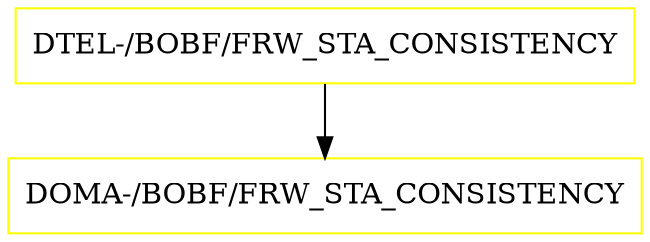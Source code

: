 digraph G {
  "DTEL-/BOBF/FRW_STA_CONSISTENCY" [shape=box,color=yellow];
  "DOMA-/BOBF/FRW_STA_CONSISTENCY" [shape=box,color=yellow,URL="./DOMA_%23BOBF%23FRW_STA_CONSISTENCY.html"];
  "DTEL-/BOBF/FRW_STA_CONSISTENCY" -> "DOMA-/BOBF/FRW_STA_CONSISTENCY";
}
